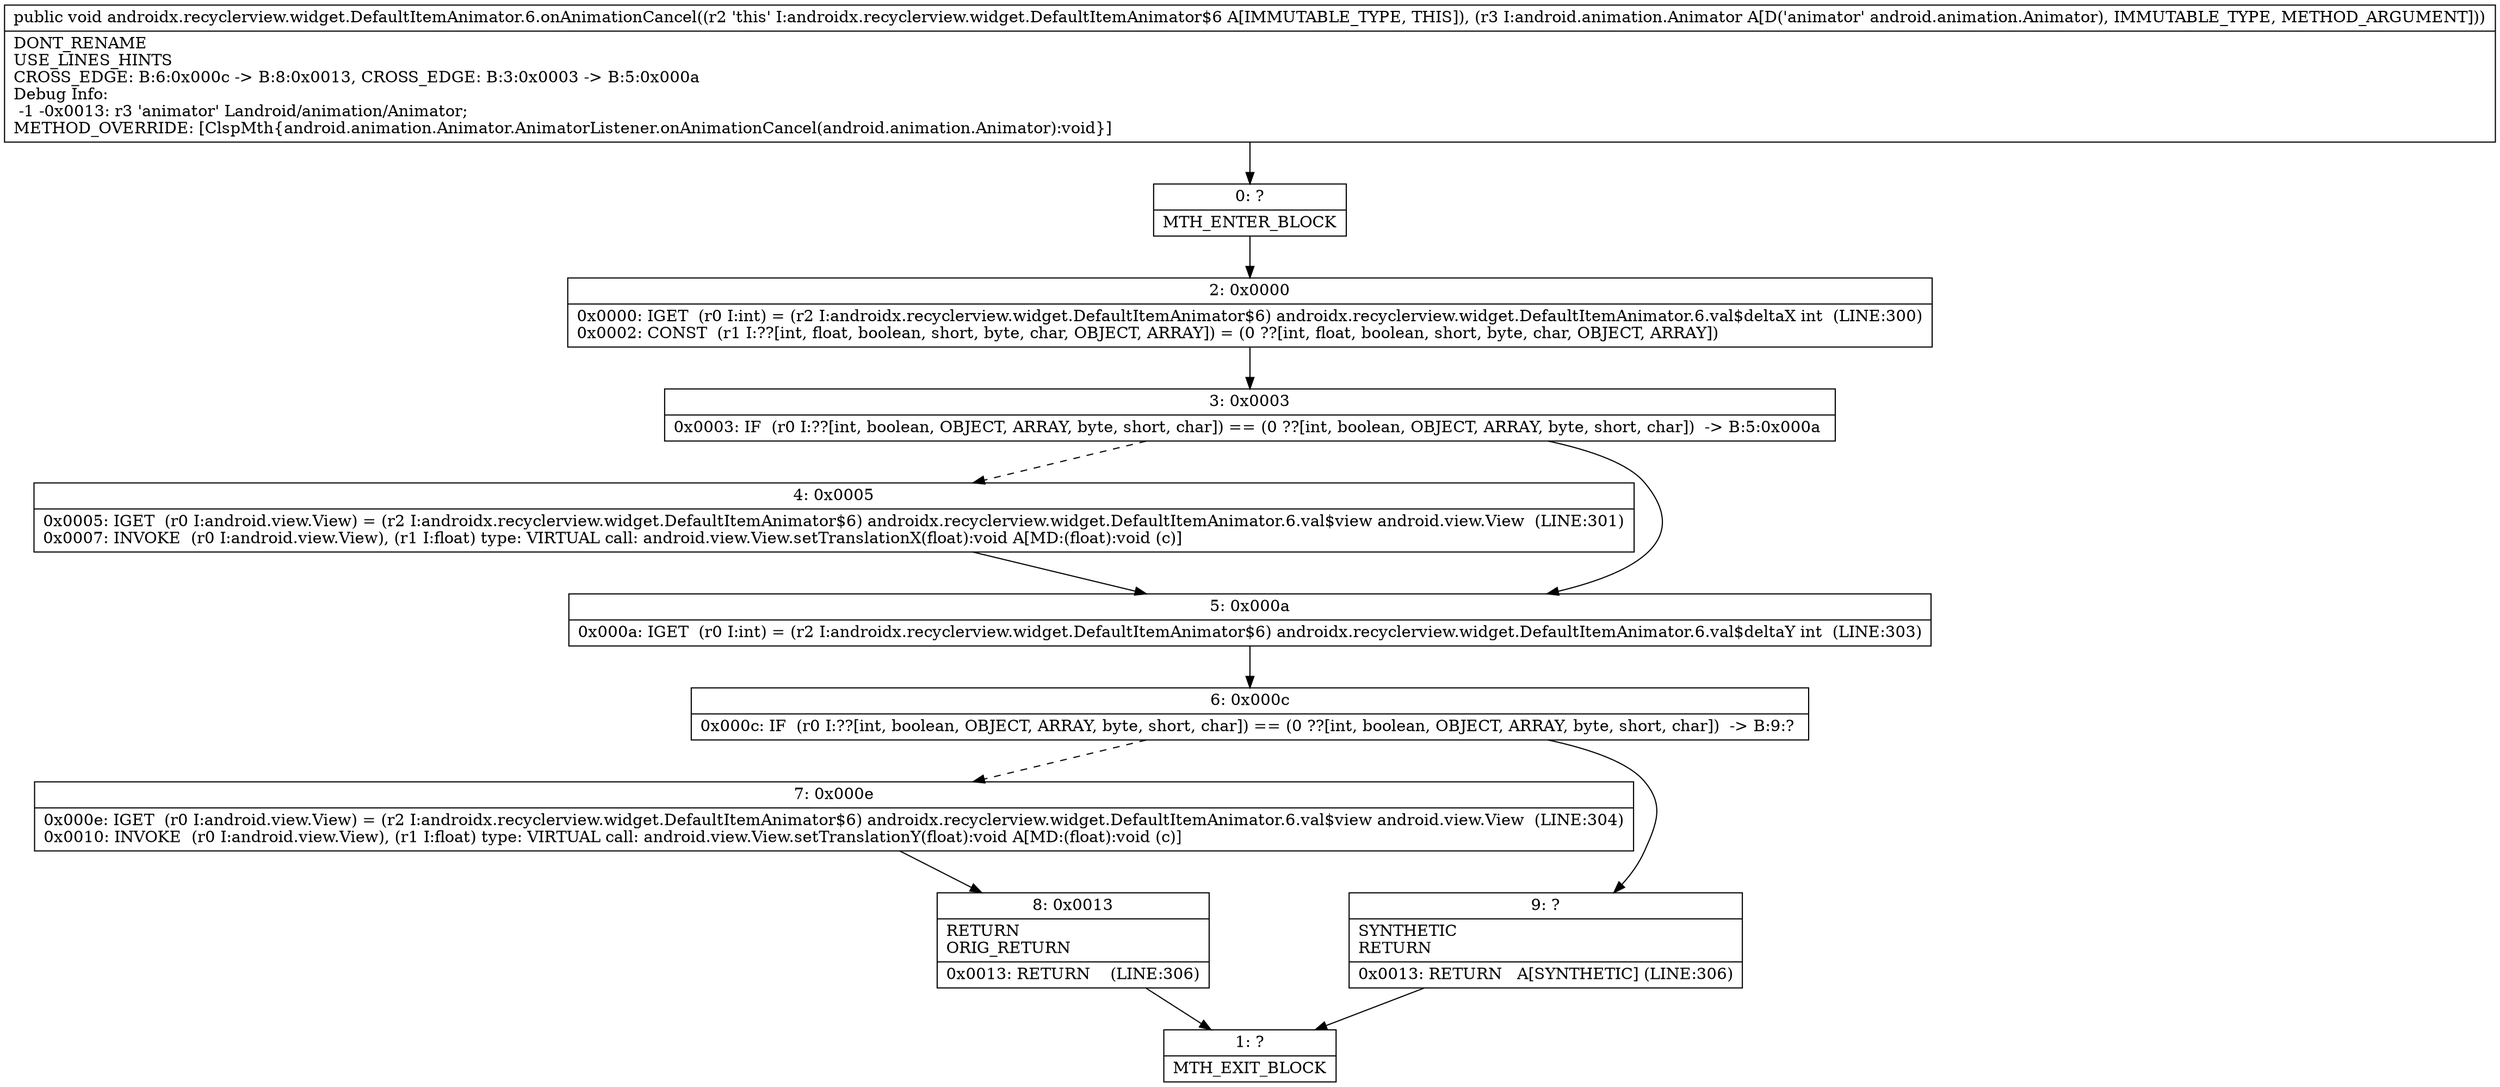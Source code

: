 digraph "CFG forandroidx.recyclerview.widget.DefaultItemAnimator.6.onAnimationCancel(Landroid\/animation\/Animator;)V" {
Node_0 [shape=record,label="{0\:\ ?|MTH_ENTER_BLOCK\l}"];
Node_2 [shape=record,label="{2\:\ 0x0000|0x0000: IGET  (r0 I:int) = (r2 I:androidx.recyclerview.widget.DefaultItemAnimator$6) androidx.recyclerview.widget.DefaultItemAnimator.6.val$deltaX int  (LINE:300)\l0x0002: CONST  (r1 I:??[int, float, boolean, short, byte, char, OBJECT, ARRAY]) = (0 ??[int, float, boolean, short, byte, char, OBJECT, ARRAY]) \l}"];
Node_3 [shape=record,label="{3\:\ 0x0003|0x0003: IF  (r0 I:??[int, boolean, OBJECT, ARRAY, byte, short, char]) == (0 ??[int, boolean, OBJECT, ARRAY, byte, short, char])  \-\> B:5:0x000a \l}"];
Node_4 [shape=record,label="{4\:\ 0x0005|0x0005: IGET  (r0 I:android.view.View) = (r2 I:androidx.recyclerview.widget.DefaultItemAnimator$6) androidx.recyclerview.widget.DefaultItemAnimator.6.val$view android.view.View  (LINE:301)\l0x0007: INVOKE  (r0 I:android.view.View), (r1 I:float) type: VIRTUAL call: android.view.View.setTranslationX(float):void A[MD:(float):void (c)]\l}"];
Node_5 [shape=record,label="{5\:\ 0x000a|0x000a: IGET  (r0 I:int) = (r2 I:androidx.recyclerview.widget.DefaultItemAnimator$6) androidx.recyclerview.widget.DefaultItemAnimator.6.val$deltaY int  (LINE:303)\l}"];
Node_6 [shape=record,label="{6\:\ 0x000c|0x000c: IF  (r0 I:??[int, boolean, OBJECT, ARRAY, byte, short, char]) == (0 ??[int, boolean, OBJECT, ARRAY, byte, short, char])  \-\> B:9:? \l}"];
Node_7 [shape=record,label="{7\:\ 0x000e|0x000e: IGET  (r0 I:android.view.View) = (r2 I:androidx.recyclerview.widget.DefaultItemAnimator$6) androidx.recyclerview.widget.DefaultItemAnimator.6.val$view android.view.View  (LINE:304)\l0x0010: INVOKE  (r0 I:android.view.View), (r1 I:float) type: VIRTUAL call: android.view.View.setTranslationY(float):void A[MD:(float):void (c)]\l}"];
Node_8 [shape=record,label="{8\:\ 0x0013|RETURN\lORIG_RETURN\l|0x0013: RETURN    (LINE:306)\l}"];
Node_1 [shape=record,label="{1\:\ ?|MTH_EXIT_BLOCK\l}"];
Node_9 [shape=record,label="{9\:\ ?|SYNTHETIC\lRETURN\l|0x0013: RETURN   A[SYNTHETIC] (LINE:306)\l}"];
MethodNode[shape=record,label="{public void androidx.recyclerview.widget.DefaultItemAnimator.6.onAnimationCancel((r2 'this' I:androidx.recyclerview.widget.DefaultItemAnimator$6 A[IMMUTABLE_TYPE, THIS]), (r3 I:android.animation.Animator A[D('animator' android.animation.Animator), IMMUTABLE_TYPE, METHOD_ARGUMENT]))  | DONT_RENAME\lUSE_LINES_HINTS\lCROSS_EDGE: B:6:0x000c \-\> B:8:0x0013, CROSS_EDGE: B:3:0x0003 \-\> B:5:0x000a\lDebug Info:\l  \-1 \-0x0013: r3 'animator' Landroid\/animation\/Animator;\lMETHOD_OVERRIDE: [ClspMth\{android.animation.Animator.AnimatorListener.onAnimationCancel(android.animation.Animator):void\}]\l}"];
MethodNode -> Node_0;Node_0 -> Node_2;
Node_2 -> Node_3;
Node_3 -> Node_4[style=dashed];
Node_3 -> Node_5;
Node_4 -> Node_5;
Node_5 -> Node_6;
Node_6 -> Node_7[style=dashed];
Node_6 -> Node_9;
Node_7 -> Node_8;
Node_8 -> Node_1;
Node_9 -> Node_1;
}

